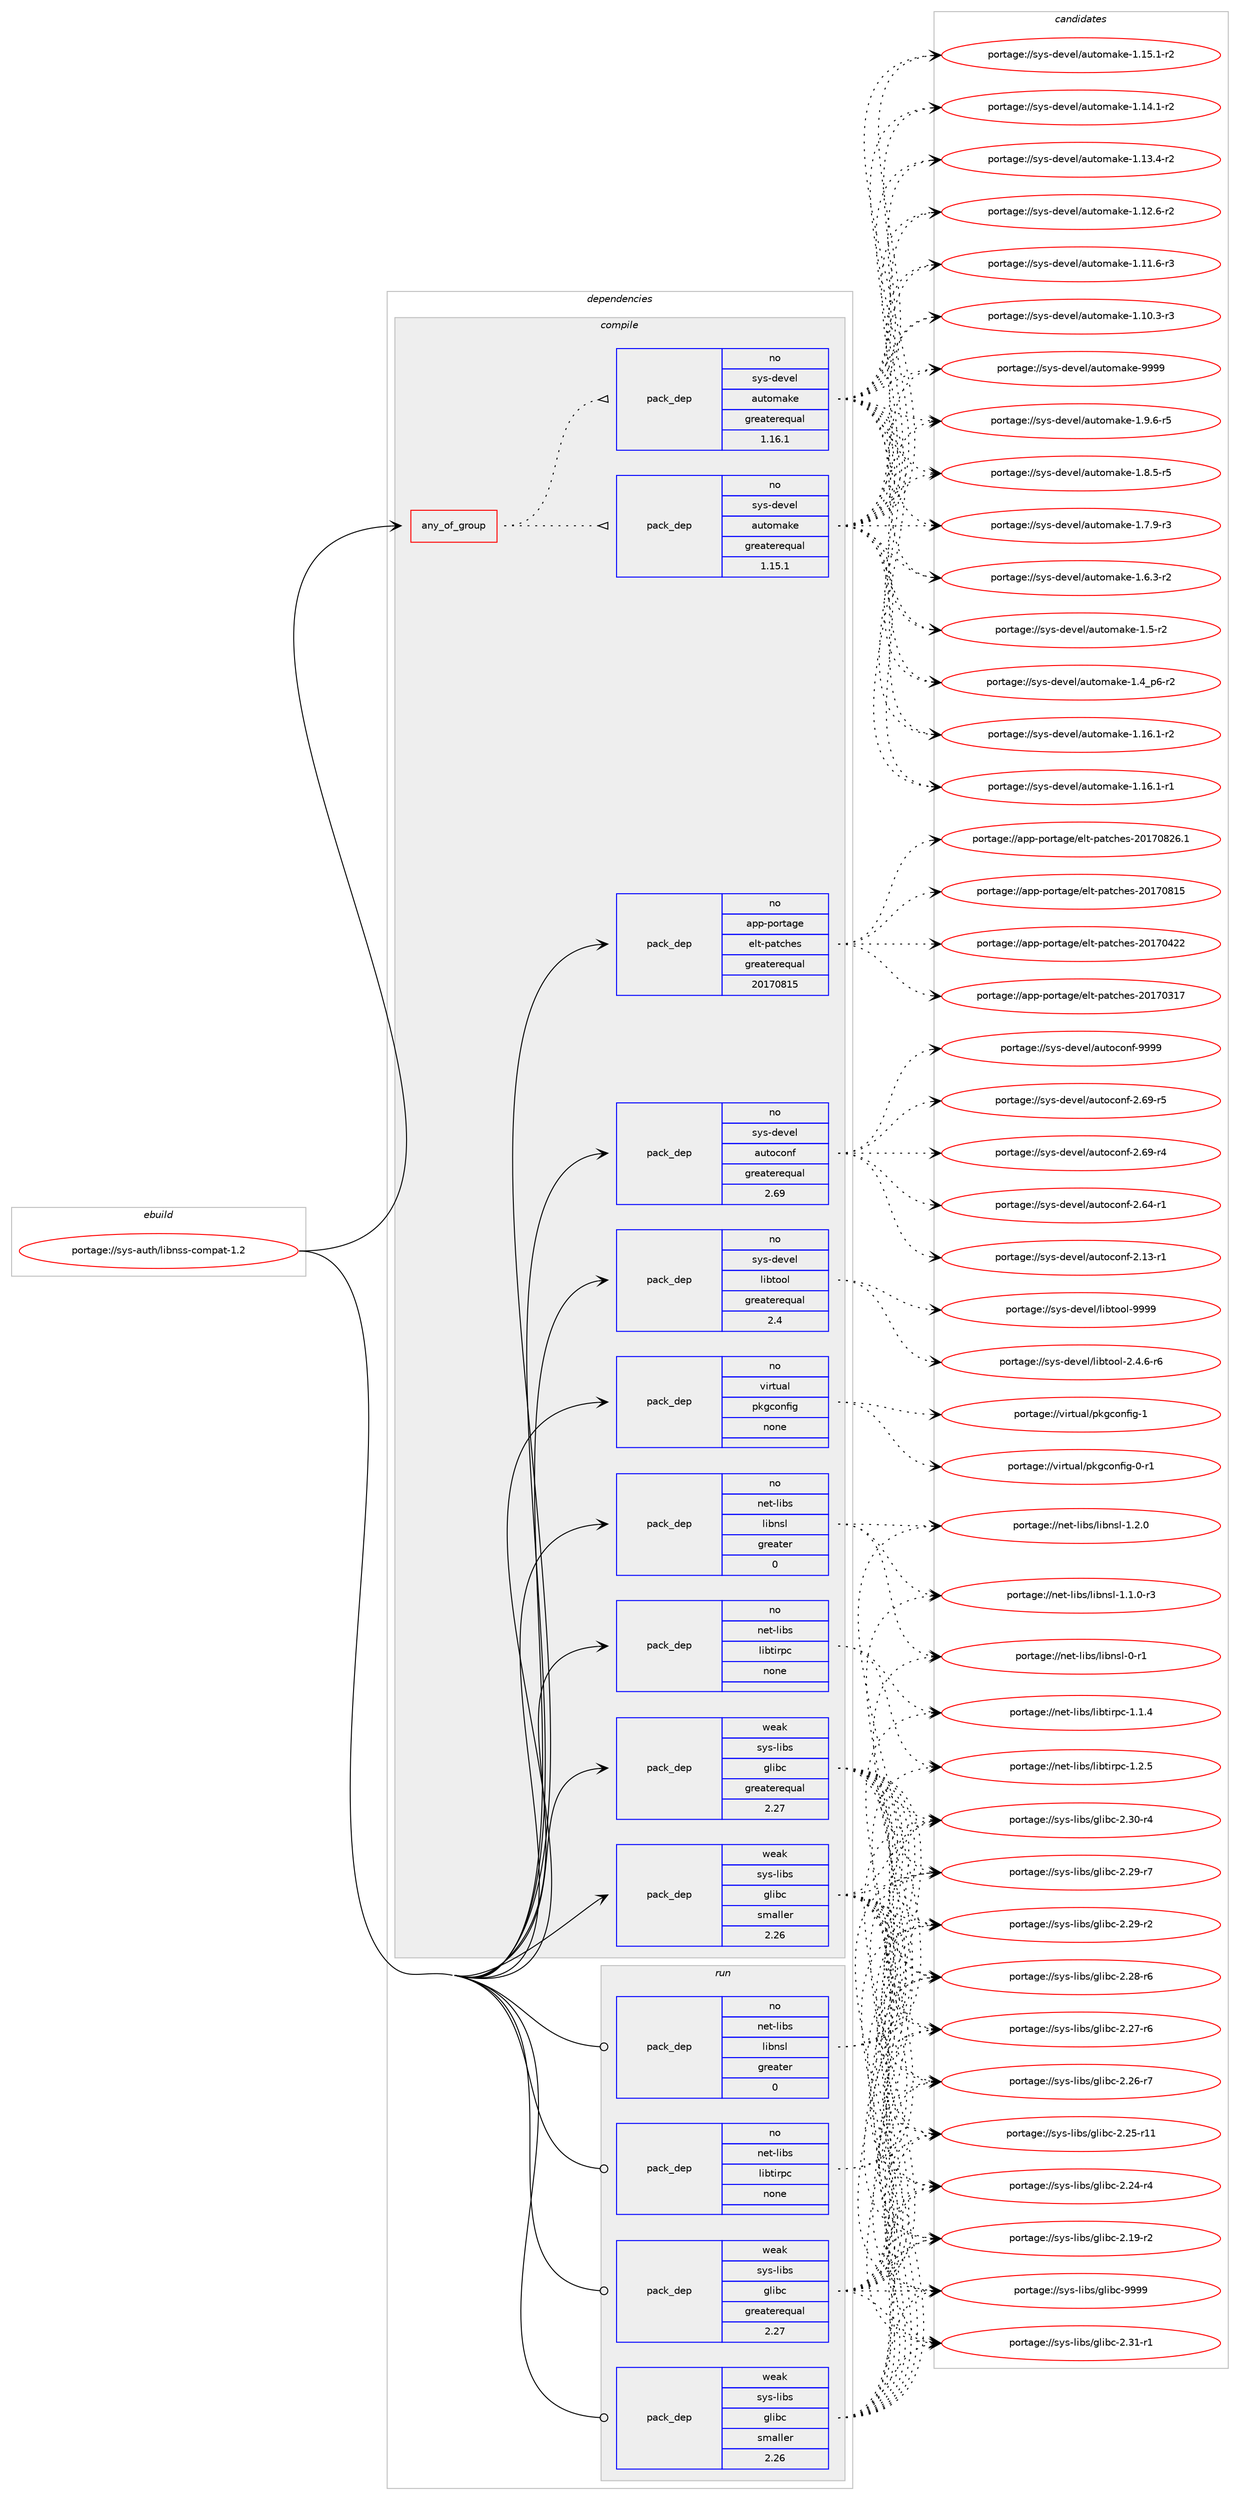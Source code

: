 digraph prolog {

# *************
# Graph options
# *************

newrank=true;
concentrate=true;
compound=true;
graph [rankdir=LR,fontname=Helvetica,fontsize=10,ranksep=1.5];#, ranksep=2.5, nodesep=0.2];
edge  [arrowhead=vee];
node  [fontname=Helvetica,fontsize=10];

# **********
# The ebuild
# **********

subgraph cluster_leftcol {
color=gray;
rank=same;
label=<<i>ebuild</i>>;
id [label="portage://sys-auth/libnss-compat-1.2", color=red, width=4, href="../sys-auth/libnss-compat-1.2.svg"];
}

# ****************
# The dependencies
# ****************

subgraph cluster_midcol {
color=gray;
label=<<i>dependencies</i>>;
subgraph cluster_compile {
fillcolor="#eeeeee";
style=filled;
label=<<i>compile</i>>;
subgraph any692 {
dependency28382 [label=<<TABLE BORDER="0" CELLBORDER="1" CELLSPACING="0" CELLPADDING="4"><TR><TD CELLPADDING="10">any_of_group</TD></TR></TABLE>>, shape=none, color=red];subgraph pack22771 {
dependency28383 [label=<<TABLE BORDER="0" CELLBORDER="1" CELLSPACING="0" CELLPADDING="4" WIDTH="220"><TR><TD ROWSPAN="6" CELLPADDING="30">pack_dep</TD></TR><TR><TD WIDTH="110">no</TD></TR><TR><TD>sys-devel</TD></TR><TR><TD>automake</TD></TR><TR><TD>greaterequal</TD></TR><TR><TD>1.16.1</TD></TR></TABLE>>, shape=none, color=blue];
}
dependency28382:e -> dependency28383:w [weight=20,style="dotted",arrowhead="oinv"];
subgraph pack22772 {
dependency28384 [label=<<TABLE BORDER="0" CELLBORDER="1" CELLSPACING="0" CELLPADDING="4" WIDTH="220"><TR><TD ROWSPAN="6" CELLPADDING="30">pack_dep</TD></TR><TR><TD WIDTH="110">no</TD></TR><TR><TD>sys-devel</TD></TR><TR><TD>automake</TD></TR><TR><TD>greaterequal</TD></TR><TR><TD>1.15.1</TD></TR></TABLE>>, shape=none, color=blue];
}
dependency28382:e -> dependency28384:w [weight=20,style="dotted",arrowhead="oinv"];
}
id:e -> dependency28382:w [weight=20,style="solid",arrowhead="vee"];
subgraph pack22773 {
dependency28385 [label=<<TABLE BORDER="0" CELLBORDER="1" CELLSPACING="0" CELLPADDING="4" WIDTH="220"><TR><TD ROWSPAN="6" CELLPADDING="30">pack_dep</TD></TR><TR><TD WIDTH="110">no</TD></TR><TR><TD>app-portage</TD></TR><TR><TD>elt-patches</TD></TR><TR><TD>greaterequal</TD></TR><TR><TD>20170815</TD></TR></TABLE>>, shape=none, color=blue];
}
id:e -> dependency28385:w [weight=20,style="solid",arrowhead="vee"];
subgraph pack22774 {
dependency28386 [label=<<TABLE BORDER="0" CELLBORDER="1" CELLSPACING="0" CELLPADDING="4" WIDTH="220"><TR><TD ROWSPAN="6" CELLPADDING="30">pack_dep</TD></TR><TR><TD WIDTH="110">no</TD></TR><TR><TD>net-libs</TD></TR><TR><TD>libnsl</TD></TR><TR><TD>greater</TD></TR><TR><TD>0</TD></TR></TABLE>>, shape=none, color=blue];
}
id:e -> dependency28386:w [weight=20,style="solid",arrowhead="vee"];
subgraph pack22775 {
dependency28387 [label=<<TABLE BORDER="0" CELLBORDER="1" CELLSPACING="0" CELLPADDING="4" WIDTH="220"><TR><TD ROWSPAN="6" CELLPADDING="30">pack_dep</TD></TR><TR><TD WIDTH="110">no</TD></TR><TR><TD>net-libs</TD></TR><TR><TD>libtirpc</TD></TR><TR><TD>none</TD></TR><TR><TD></TD></TR></TABLE>>, shape=none, color=blue];
}
id:e -> dependency28387:w [weight=20,style="solid",arrowhead="vee"];
subgraph pack22776 {
dependency28388 [label=<<TABLE BORDER="0" CELLBORDER="1" CELLSPACING="0" CELLPADDING="4" WIDTH="220"><TR><TD ROWSPAN="6" CELLPADDING="30">pack_dep</TD></TR><TR><TD WIDTH="110">no</TD></TR><TR><TD>sys-devel</TD></TR><TR><TD>autoconf</TD></TR><TR><TD>greaterequal</TD></TR><TR><TD>2.69</TD></TR></TABLE>>, shape=none, color=blue];
}
id:e -> dependency28388:w [weight=20,style="solid",arrowhead="vee"];
subgraph pack22777 {
dependency28389 [label=<<TABLE BORDER="0" CELLBORDER="1" CELLSPACING="0" CELLPADDING="4" WIDTH="220"><TR><TD ROWSPAN="6" CELLPADDING="30">pack_dep</TD></TR><TR><TD WIDTH="110">no</TD></TR><TR><TD>sys-devel</TD></TR><TR><TD>libtool</TD></TR><TR><TD>greaterequal</TD></TR><TR><TD>2.4</TD></TR></TABLE>>, shape=none, color=blue];
}
id:e -> dependency28389:w [weight=20,style="solid",arrowhead="vee"];
subgraph pack22778 {
dependency28390 [label=<<TABLE BORDER="0" CELLBORDER="1" CELLSPACING="0" CELLPADDING="4" WIDTH="220"><TR><TD ROWSPAN="6" CELLPADDING="30">pack_dep</TD></TR><TR><TD WIDTH="110">no</TD></TR><TR><TD>virtual</TD></TR><TR><TD>pkgconfig</TD></TR><TR><TD>none</TD></TR><TR><TD></TD></TR></TABLE>>, shape=none, color=blue];
}
id:e -> dependency28390:w [weight=20,style="solid",arrowhead="vee"];
subgraph pack22779 {
dependency28391 [label=<<TABLE BORDER="0" CELLBORDER="1" CELLSPACING="0" CELLPADDING="4" WIDTH="220"><TR><TD ROWSPAN="6" CELLPADDING="30">pack_dep</TD></TR><TR><TD WIDTH="110">weak</TD></TR><TR><TD>sys-libs</TD></TR><TR><TD>glibc</TD></TR><TR><TD>greaterequal</TD></TR><TR><TD>2.27</TD></TR></TABLE>>, shape=none, color=blue];
}
id:e -> dependency28391:w [weight=20,style="solid",arrowhead="vee"];
subgraph pack22780 {
dependency28392 [label=<<TABLE BORDER="0" CELLBORDER="1" CELLSPACING="0" CELLPADDING="4" WIDTH="220"><TR><TD ROWSPAN="6" CELLPADDING="30">pack_dep</TD></TR><TR><TD WIDTH="110">weak</TD></TR><TR><TD>sys-libs</TD></TR><TR><TD>glibc</TD></TR><TR><TD>smaller</TD></TR><TR><TD>2.26</TD></TR></TABLE>>, shape=none, color=blue];
}
id:e -> dependency28392:w [weight=20,style="solid",arrowhead="vee"];
}
subgraph cluster_compileandrun {
fillcolor="#eeeeee";
style=filled;
label=<<i>compile and run</i>>;
}
subgraph cluster_run {
fillcolor="#eeeeee";
style=filled;
label=<<i>run</i>>;
subgraph pack22781 {
dependency28393 [label=<<TABLE BORDER="0" CELLBORDER="1" CELLSPACING="0" CELLPADDING="4" WIDTH="220"><TR><TD ROWSPAN="6" CELLPADDING="30">pack_dep</TD></TR><TR><TD WIDTH="110">no</TD></TR><TR><TD>net-libs</TD></TR><TR><TD>libnsl</TD></TR><TR><TD>greater</TD></TR><TR><TD>0</TD></TR></TABLE>>, shape=none, color=blue];
}
id:e -> dependency28393:w [weight=20,style="solid",arrowhead="odot"];
subgraph pack22782 {
dependency28394 [label=<<TABLE BORDER="0" CELLBORDER="1" CELLSPACING="0" CELLPADDING="4" WIDTH="220"><TR><TD ROWSPAN="6" CELLPADDING="30">pack_dep</TD></TR><TR><TD WIDTH="110">no</TD></TR><TR><TD>net-libs</TD></TR><TR><TD>libtirpc</TD></TR><TR><TD>none</TD></TR><TR><TD></TD></TR></TABLE>>, shape=none, color=blue];
}
id:e -> dependency28394:w [weight=20,style="solid",arrowhead="odot"];
subgraph pack22783 {
dependency28395 [label=<<TABLE BORDER="0" CELLBORDER="1" CELLSPACING="0" CELLPADDING="4" WIDTH="220"><TR><TD ROWSPAN="6" CELLPADDING="30">pack_dep</TD></TR><TR><TD WIDTH="110">weak</TD></TR><TR><TD>sys-libs</TD></TR><TR><TD>glibc</TD></TR><TR><TD>greaterequal</TD></TR><TR><TD>2.27</TD></TR></TABLE>>, shape=none, color=blue];
}
id:e -> dependency28395:w [weight=20,style="solid",arrowhead="odot"];
subgraph pack22784 {
dependency28396 [label=<<TABLE BORDER="0" CELLBORDER="1" CELLSPACING="0" CELLPADDING="4" WIDTH="220"><TR><TD ROWSPAN="6" CELLPADDING="30">pack_dep</TD></TR><TR><TD WIDTH="110">weak</TD></TR><TR><TD>sys-libs</TD></TR><TR><TD>glibc</TD></TR><TR><TD>smaller</TD></TR><TR><TD>2.26</TD></TR></TABLE>>, shape=none, color=blue];
}
id:e -> dependency28396:w [weight=20,style="solid",arrowhead="odot"];
}
}

# **************
# The candidates
# **************

subgraph cluster_choices {
rank=same;
color=gray;
label=<<i>candidates</i>>;

subgraph choice22771 {
color=black;
nodesep=1;
choice115121115451001011181011084797117116111109971071014557575757 [label="portage://sys-devel/automake-9999", color=red, width=4,href="../sys-devel/automake-9999.svg"];
choice115121115451001011181011084797117116111109971071014549465746544511453 [label="portage://sys-devel/automake-1.9.6-r5", color=red, width=4,href="../sys-devel/automake-1.9.6-r5.svg"];
choice115121115451001011181011084797117116111109971071014549465646534511453 [label="portage://sys-devel/automake-1.8.5-r5", color=red, width=4,href="../sys-devel/automake-1.8.5-r5.svg"];
choice115121115451001011181011084797117116111109971071014549465546574511451 [label="portage://sys-devel/automake-1.7.9-r3", color=red, width=4,href="../sys-devel/automake-1.7.9-r3.svg"];
choice115121115451001011181011084797117116111109971071014549465446514511450 [label="portage://sys-devel/automake-1.6.3-r2", color=red, width=4,href="../sys-devel/automake-1.6.3-r2.svg"];
choice11512111545100101118101108479711711611110997107101454946534511450 [label="portage://sys-devel/automake-1.5-r2", color=red, width=4,href="../sys-devel/automake-1.5-r2.svg"];
choice115121115451001011181011084797117116111109971071014549465295112544511450 [label="portage://sys-devel/automake-1.4_p6-r2", color=red, width=4,href="../sys-devel/automake-1.4_p6-r2.svg"];
choice11512111545100101118101108479711711611110997107101454946495446494511450 [label="portage://sys-devel/automake-1.16.1-r2", color=red, width=4,href="../sys-devel/automake-1.16.1-r2.svg"];
choice11512111545100101118101108479711711611110997107101454946495446494511449 [label="portage://sys-devel/automake-1.16.1-r1", color=red, width=4,href="../sys-devel/automake-1.16.1-r1.svg"];
choice11512111545100101118101108479711711611110997107101454946495346494511450 [label="portage://sys-devel/automake-1.15.1-r2", color=red, width=4,href="../sys-devel/automake-1.15.1-r2.svg"];
choice11512111545100101118101108479711711611110997107101454946495246494511450 [label="portage://sys-devel/automake-1.14.1-r2", color=red, width=4,href="../sys-devel/automake-1.14.1-r2.svg"];
choice11512111545100101118101108479711711611110997107101454946495146524511450 [label="portage://sys-devel/automake-1.13.4-r2", color=red, width=4,href="../sys-devel/automake-1.13.4-r2.svg"];
choice11512111545100101118101108479711711611110997107101454946495046544511450 [label="portage://sys-devel/automake-1.12.6-r2", color=red, width=4,href="../sys-devel/automake-1.12.6-r2.svg"];
choice11512111545100101118101108479711711611110997107101454946494946544511451 [label="portage://sys-devel/automake-1.11.6-r3", color=red, width=4,href="../sys-devel/automake-1.11.6-r3.svg"];
choice11512111545100101118101108479711711611110997107101454946494846514511451 [label="portage://sys-devel/automake-1.10.3-r3", color=red, width=4,href="../sys-devel/automake-1.10.3-r3.svg"];
dependency28383:e -> choice115121115451001011181011084797117116111109971071014557575757:w [style=dotted,weight="100"];
dependency28383:e -> choice115121115451001011181011084797117116111109971071014549465746544511453:w [style=dotted,weight="100"];
dependency28383:e -> choice115121115451001011181011084797117116111109971071014549465646534511453:w [style=dotted,weight="100"];
dependency28383:e -> choice115121115451001011181011084797117116111109971071014549465546574511451:w [style=dotted,weight="100"];
dependency28383:e -> choice115121115451001011181011084797117116111109971071014549465446514511450:w [style=dotted,weight="100"];
dependency28383:e -> choice11512111545100101118101108479711711611110997107101454946534511450:w [style=dotted,weight="100"];
dependency28383:e -> choice115121115451001011181011084797117116111109971071014549465295112544511450:w [style=dotted,weight="100"];
dependency28383:e -> choice11512111545100101118101108479711711611110997107101454946495446494511450:w [style=dotted,weight="100"];
dependency28383:e -> choice11512111545100101118101108479711711611110997107101454946495446494511449:w [style=dotted,weight="100"];
dependency28383:e -> choice11512111545100101118101108479711711611110997107101454946495346494511450:w [style=dotted,weight="100"];
dependency28383:e -> choice11512111545100101118101108479711711611110997107101454946495246494511450:w [style=dotted,weight="100"];
dependency28383:e -> choice11512111545100101118101108479711711611110997107101454946495146524511450:w [style=dotted,weight="100"];
dependency28383:e -> choice11512111545100101118101108479711711611110997107101454946495046544511450:w [style=dotted,weight="100"];
dependency28383:e -> choice11512111545100101118101108479711711611110997107101454946494946544511451:w [style=dotted,weight="100"];
dependency28383:e -> choice11512111545100101118101108479711711611110997107101454946494846514511451:w [style=dotted,weight="100"];
}
subgraph choice22772 {
color=black;
nodesep=1;
choice115121115451001011181011084797117116111109971071014557575757 [label="portage://sys-devel/automake-9999", color=red, width=4,href="../sys-devel/automake-9999.svg"];
choice115121115451001011181011084797117116111109971071014549465746544511453 [label="portage://sys-devel/automake-1.9.6-r5", color=red, width=4,href="../sys-devel/automake-1.9.6-r5.svg"];
choice115121115451001011181011084797117116111109971071014549465646534511453 [label="portage://sys-devel/automake-1.8.5-r5", color=red, width=4,href="../sys-devel/automake-1.8.5-r5.svg"];
choice115121115451001011181011084797117116111109971071014549465546574511451 [label="portage://sys-devel/automake-1.7.9-r3", color=red, width=4,href="../sys-devel/automake-1.7.9-r3.svg"];
choice115121115451001011181011084797117116111109971071014549465446514511450 [label="portage://sys-devel/automake-1.6.3-r2", color=red, width=4,href="../sys-devel/automake-1.6.3-r2.svg"];
choice11512111545100101118101108479711711611110997107101454946534511450 [label="portage://sys-devel/automake-1.5-r2", color=red, width=4,href="../sys-devel/automake-1.5-r2.svg"];
choice115121115451001011181011084797117116111109971071014549465295112544511450 [label="portage://sys-devel/automake-1.4_p6-r2", color=red, width=4,href="../sys-devel/automake-1.4_p6-r2.svg"];
choice11512111545100101118101108479711711611110997107101454946495446494511450 [label="portage://sys-devel/automake-1.16.1-r2", color=red, width=4,href="../sys-devel/automake-1.16.1-r2.svg"];
choice11512111545100101118101108479711711611110997107101454946495446494511449 [label="portage://sys-devel/automake-1.16.1-r1", color=red, width=4,href="../sys-devel/automake-1.16.1-r1.svg"];
choice11512111545100101118101108479711711611110997107101454946495346494511450 [label="portage://sys-devel/automake-1.15.1-r2", color=red, width=4,href="../sys-devel/automake-1.15.1-r2.svg"];
choice11512111545100101118101108479711711611110997107101454946495246494511450 [label="portage://sys-devel/automake-1.14.1-r2", color=red, width=4,href="../sys-devel/automake-1.14.1-r2.svg"];
choice11512111545100101118101108479711711611110997107101454946495146524511450 [label="portage://sys-devel/automake-1.13.4-r2", color=red, width=4,href="../sys-devel/automake-1.13.4-r2.svg"];
choice11512111545100101118101108479711711611110997107101454946495046544511450 [label="portage://sys-devel/automake-1.12.6-r2", color=red, width=4,href="../sys-devel/automake-1.12.6-r2.svg"];
choice11512111545100101118101108479711711611110997107101454946494946544511451 [label="portage://sys-devel/automake-1.11.6-r3", color=red, width=4,href="../sys-devel/automake-1.11.6-r3.svg"];
choice11512111545100101118101108479711711611110997107101454946494846514511451 [label="portage://sys-devel/automake-1.10.3-r3", color=red, width=4,href="../sys-devel/automake-1.10.3-r3.svg"];
dependency28384:e -> choice115121115451001011181011084797117116111109971071014557575757:w [style=dotted,weight="100"];
dependency28384:e -> choice115121115451001011181011084797117116111109971071014549465746544511453:w [style=dotted,weight="100"];
dependency28384:e -> choice115121115451001011181011084797117116111109971071014549465646534511453:w [style=dotted,weight="100"];
dependency28384:e -> choice115121115451001011181011084797117116111109971071014549465546574511451:w [style=dotted,weight="100"];
dependency28384:e -> choice115121115451001011181011084797117116111109971071014549465446514511450:w [style=dotted,weight="100"];
dependency28384:e -> choice11512111545100101118101108479711711611110997107101454946534511450:w [style=dotted,weight="100"];
dependency28384:e -> choice115121115451001011181011084797117116111109971071014549465295112544511450:w [style=dotted,weight="100"];
dependency28384:e -> choice11512111545100101118101108479711711611110997107101454946495446494511450:w [style=dotted,weight="100"];
dependency28384:e -> choice11512111545100101118101108479711711611110997107101454946495446494511449:w [style=dotted,weight="100"];
dependency28384:e -> choice11512111545100101118101108479711711611110997107101454946495346494511450:w [style=dotted,weight="100"];
dependency28384:e -> choice11512111545100101118101108479711711611110997107101454946495246494511450:w [style=dotted,weight="100"];
dependency28384:e -> choice11512111545100101118101108479711711611110997107101454946495146524511450:w [style=dotted,weight="100"];
dependency28384:e -> choice11512111545100101118101108479711711611110997107101454946495046544511450:w [style=dotted,weight="100"];
dependency28384:e -> choice11512111545100101118101108479711711611110997107101454946494946544511451:w [style=dotted,weight="100"];
dependency28384:e -> choice11512111545100101118101108479711711611110997107101454946494846514511451:w [style=dotted,weight="100"];
}
subgraph choice22773 {
color=black;
nodesep=1;
choice971121124511211111411697103101471011081164511297116991041011154550484955485650544649 [label="portage://app-portage/elt-patches-20170826.1", color=red, width=4,href="../app-portage/elt-patches-20170826.1.svg"];
choice97112112451121111141169710310147101108116451129711699104101115455048495548564953 [label="portage://app-portage/elt-patches-20170815", color=red, width=4,href="../app-portage/elt-patches-20170815.svg"];
choice97112112451121111141169710310147101108116451129711699104101115455048495548525050 [label="portage://app-portage/elt-patches-20170422", color=red, width=4,href="../app-portage/elt-patches-20170422.svg"];
choice97112112451121111141169710310147101108116451129711699104101115455048495548514955 [label="portage://app-portage/elt-patches-20170317", color=red, width=4,href="../app-portage/elt-patches-20170317.svg"];
dependency28385:e -> choice971121124511211111411697103101471011081164511297116991041011154550484955485650544649:w [style=dotted,weight="100"];
dependency28385:e -> choice97112112451121111141169710310147101108116451129711699104101115455048495548564953:w [style=dotted,weight="100"];
dependency28385:e -> choice97112112451121111141169710310147101108116451129711699104101115455048495548525050:w [style=dotted,weight="100"];
dependency28385:e -> choice97112112451121111141169710310147101108116451129711699104101115455048495548514955:w [style=dotted,weight="100"];
}
subgraph choice22774 {
color=black;
nodesep=1;
choice11010111645108105981154710810598110115108454946504648 [label="portage://net-libs/libnsl-1.2.0", color=red, width=4,href="../net-libs/libnsl-1.2.0.svg"];
choice110101116451081059811547108105981101151084549464946484511451 [label="portage://net-libs/libnsl-1.1.0-r3", color=red, width=4,href="../net-libs/libnsl-1.1.0-r3.svg"];
choice1101011164510810598115471081059811011510845484511449 [label="portage://net-libs/libnsl-0-r1", color=red, width=4,href="../net-libs/libnsl-0-r1.svg"];
dependency28386:e -> choice11010111645108105981154710810598110115108454946504648:w [style=dotted,weight="100"];
dependency28386:e -> choice110101116451081059811547108105981101151084549464946484511451:w [style=dotted,weight="100"];
dependency28386:e -> choice1101011164510810598115471081059811011510845484511449:w [style=dotted,weight="100"];
}
subgraph choice22775 {
color=black;
nodesep=1;
choice1101011164510810598115471081059811610511411299454946504653 [label="portage://net-libs/libtirpc-1.2.5", color=red, width=4,href="../net-libs/libtirpc-1.2.5.svg"];
choice1101011164510810598115471081059811610511411299454946494652 [label="portage://net-libs/libtirpc-1.1.4", color=red, width=4,href="../net-libs/libtirpc-1.1.4.svg"];
dependency28387:e -> choice1101011164510810598115471081059811610511411299454946504653:w [style=dotted,weight="100"];
dependency28387:e -> choice1101011164510810598115471081059811610511411299454946494652:w [style=dotted,weight="100"];
}
subgraph choice22776 {
color=black;
nodesep=1;
choice115121115451001011181011084797117116111991111101024557575757 [label="portage://sys-devel/autoconf-9999", color=red, width=4,href="../sys-devel/autoconf-9999.svg"];
choice1151211154510010111810110847971171161119911111010245504654574511453 [label="portage://sys-devel/autoconf-2.69-r5", color=red, width=4,href="../sys-devel/autoconf-2.69-r5.svg"];
choice1151211154510010111810110847971171161119911111010245504654574511452 [label="portage://sys-devel/autoconf-2.69-r4", color=red, width=4,href="../sys-devel/autoconf-2.69-r4.svg"];
choice1151211154510010111810110847971171161119911111010245504654524511449 [label="portage://sys-devel/autoconf-2.64-r1", color=red, width=4,href="../sys-devel/autoconf-2.64-r1.svg"];
choice1151211154510010111810110847971171161119911111010245504649514511449 [label="portage://sys-devel/autoconf-2.13-r1", color=red, width=4,href="../sys-devel/autoconf-2.13-r1.svg"];
dependency28388:e -> choice115121115451001011181011084797117116111991111101024557575757:w [style=dotted,weight="100"];
dependency28388:e -> choice1151211154510010111810110847971171161119911111010245504654574511453:w [style=dotted,weight="100"];
dependency28388:e -> choice1151211154510010111810110847971171161119911111010245504654574511452:w [style=dotted,weight="100"];
dependency28388:e -> choice1151211154510010111810110847971171161119911111010245504654524511449:w [style=dotted,weight="100"];
dependency28388:e -> choice1151211154510010111810110847971171161119911111010245504649514511449:w [style=dotted,weight="100"];
}
subgraph choice22777 {
color=black;
nodesep=1;
choice1151211154510010111810110847108105981161111111084557575757 [label="portage://sys-devel/libtool-9999", color=red, width=4,href="../sys-devel/libtool-9999.svg"];
choice1151211154510010111810110847108105981161111111084550465246544511454 [label="portage://sys-devel/libtool-2.4.6-r6", color=red, width=4,href="../sys-devel/libtool-2.4.6-r6.svg"];
dependency28389:e -> choice1151211154510010111810110847108105981161111111084557575757:w [style=dotted,weight="100"];
dependency28389:e -> choice1151211154510010111810110847108105981161111111084550465246544511454:w [style=dotted,weight="100"];
}
subgraph choice22778 {
color=black;
nodesep=1;
choice1181051141161179710847112107103991111101021051034549 [label="portage://virtual/pkgconfig-1", color=red, width=4,href="../virtual/pkgconfig-1.svg"];
choice11810511411611797108471121071039911111010210510345484511449 [label="portage://virtual/pkgconfig-0-r1", color=red, width=4,href="../virtual/pkgconfig-0-r1.svg"];
dependency28390:e -> choice1181051141161179710847112107103991111101021051034549:w [style=dotted,weight="100"];
dependency28390:e -> choice11810511411611797108471121071039911111010210510345484511449:w [style=dotted,weight="100"];
}
subgraph choice22779 {
color=black;
nodesep=1;
choice11512111545108105981154710310810598994557575757 [label="portage://sys-libs/glibc-9999", color=red, width=4,href="../sys-libs/glibc-9999.svg"];
choice115121115451081059811547103108105989945504651494511449 [label="portage://sys-libs/glibc-2.31-r1", color=red, width=4,href="../sys-libs/glibc-2.31-r1.svg"];
choice115121115451081059811547103108105989945504651484511452 [label="portage://sys-libs/glibc-2.30-r4", color=red, width=4,href="../sys-libs/glibc-2.30-r4.svg"];
choice115121115451081059811547103108105989945504650574511455 [label="portage://sys-libs/glibc-2.29-r7", color=red, width=4,href="../sys-libs/glibc-2.29-r7.svg"];
choice115121115451081059811547103108105989945504650574511450 [label="portage://sys-libs/glibc-2.29-r2", color=red, width=4,href="../sys-libs/glibc-2.29-r2.svg"];
choice115121115451081059811547103108105989945504650564511454 [label="portage://sys-libs/glibc-2.28-r6", color=red, width=4,href="../sys-libs/glibc-2.28-r6.svg"];
choice115121115451081059811547103108105989945504650554511454 [label="portage://sys-libs/glibc-2.27-r6", color=red, width=4,href="../sys-libs/glibc-2.27-r6.svg"];
choice115121115451081059811547103108105989945504650544511455 [label="portage://sys-libs/glibc-2.26-r7", color=red, width=4,href="../sys-libs/glibc-2.26-r7.svg"];
choice11512111545108105981154710310810598994550465053451144949 [label="portage://sys-libs/glibc-2.25-r11", color=red, width=4,href="../sys-libs/glibc-2.25-r11.svg"];
choice115121115451081059811547103108105989945504650524511452 [label="portage://sys-libs/glibc-2.24-r4", color=red, width=4,href="../sys-libs/glibc-2.24-r4.svg"];
choice115121115451081059811547103108105989945504649574511450 [label="portage://sys-libs/glibc-2.19-r2", color=red, width=4,href="../sys-libs/glibc-2.19-r2.svg"];
dependency28391:e -> choice11512111545108105981154710310810598994557575757:w [style=dotted,weight="100"];
dependency28391:e -> choice115121115451081059811547103108105989945504651494511449:w [style=dotted,weight="100"];
dependency28391:e -> choice115121115451081059811547103108105989945504651484511452:w [style=dotted,weight="100"];
dependency28391:e -> choice115121115451081059811547103108105989945504650574511455:w [style=dotted,weight="100"];
dependency28391:e -> choice115121115451081059811547103108105989945504650574511450:w [style=dotted,weight="100"];
dependency28391:e -> choice115121115451081059811547103108105989945504650564511454:w [style=dotted,weight="100"];
dependency28391:e -> choice115121115451081059811547103108105989945504650554511454:w [style=dotted,weight="100"];
dependency28391:e -> choice115121115451081059811547103108105989945504650544511455:w [style=dotted,weight="100"];
dependency28391:e -> choice11512111545108105981154710310810598994550465053451144949:w [style=dotted,weight="100"];
dependency28391:e -> choice115121115451081059811547103108105989945504650524511452:w [style=dotted,weight="100"];
dependency28391:e -> choice115121115451081059811547103108105989945504649574511450:w [style=dotted,weight="100"];
}
subgraph choice22780 {
color=black;
nodesep=1;
choice11512111545108105981154710310810598994557575757 [label="portage://sys-libs/glibc-9999", color=red, width=4,href="../sys-libs/glibc-9999.svg"];
choice115121115451081059811547103108105989945504651494511449 [label="portage://sys-libs/glibc-2.31-r1", color=red, width=4,href="../sys-libs/glibc-2.31-r1.svg"];
choice115121115451081059811547103108105989945504651484511452 [label="portage://sys-libs/glibc-2.30-r4", color=red, width=4,href="../sys-libs/glibc-2.30-r4.svg"];
choice115121115451081059811547103108105989945504650574511455 [label="portage://sys-libs/glibc-2.29-r7", color=red, width=4,href="../sys-libs/glibc-2.29-r7.svg"];
choice115121115451081059811547103108105989945504650574511450 [label="portage://sys-libs/glibc-2.29-r2", color=red, width=4,href="../sys-libs/glibc-2.29-r2.svg"];
choice115121115451081059811547103108105989945504650564511454 [label="portage://sys-libs/glibc-2.28-r6", color=red, width=4,href="../sys-libs/glibc-2.28-r6.svg"];
choice115121115451081059811547103108105989945504650554511454 [label="portage://sys-libs/glibc-2.27-r6", color=red, width=4,href="../sys-libs/glibc-2.27-r6.svg"];
choice115121115451081059811547103108105989945504650544511455 [label="portage://sys-libs/glibc-2.26-r7", color=red, width=4,href="../sys-libs/glibc-2.26-r7.svg"];
choice11512111545108105981154710310810598994550465053451144949 [label="portage://sys-libs/glibc-2.25-r11", color=red, width=4,href="../sys-libs/glibc-2.25-r11.svg"];
choice115121115451081059811547103108105989945504650524511452 [label="portage://sys-libs/glibc-2.24-r4", color=red, width=4,href="../sys-libs/glibc-2.24-r4.svg"];
choice115121115451081059811547103108105989945504649574511450 [label="portage://sys-libs/glibc-2.19-r2", color=red, width=4,href="../sys-libs/glibc-2.19-r2.svg"];
dependency28392:e -> choice11512111545108105981154710310810598994557575757:w [style=dotted,weight="100"];
dependency28392:e -> choice115121115451081059811547103108105989945504651494511449:w [style=dotted,weight="100"];
dependency28392:e -> choice115121115451081059811547103108105989945504651484511452:w [style=dotted,weight="100"];
dependency28392:e -> choice115121115451081059811547103108105989945504650574511455:w [style=dotted,weight="100"];
dependency28392:e -> choice115121115451081059811547103108105989945504650574511450:w [style=dotted,weight="100"];
dependency28392:e -> choice115121115451081059811547103108105989945504650564511454:w [style=dotted,weight="100"];
dependency28392:e -> choice115121115451081059811547103108105989945504650554511454:w [style=dotted,weight="100"];
dependency28392:e -> choice115121115451081059811547103108105989945504650544511455:w [style=dotted,weight="100"];
dependency28392:e -> choice11512111545108105981154710310810598994550465053451144949:w [style=dotted,weight="100"];
dependency28392:e -> choice115121115451081059811547103108105989945504650524511452:w [style=dotted,weight="100"];
dependency28392:e -> choice115121115451081059811547103108105989945504649574511450:w [style=dotted,weight="100"];
}
subgraph choice22781 {
color=black;
nodesep=1;
choice11010111645108105981154710810598110115108454946504648 [label="portage://net-libs/libnsl-1.2.0", color=red, width=4,href="../net-libs/libnsl-1.2.0.svg"];
choice110101116451081059811547108105981101151084549464946484511451 [label="portage://net-libs/libnsl-1.1.0-r3", color=red, width=4,href="../net-libs/libnsl-1.1.0-r3.svg"];
choice1101011164510810598115471081059811011510845484511449 [label="portage://net-libs/libnsl-0-r1", color=red, width=4,href="../net-libs/libnsl-0-r1.svg"];
dependency28393:e -> choice11010111645108105981154710810598110115108454946504648:w [style=dotted,weight="100"];
dependency28393:e -> choice110101116451081059811547108105981101151084549464946484511451:w [style=dotted,weight="100"];
dependency28393:e -> choice1101011164510810598115471081059811011510845484511449:w [style=dotted,weight="100"];
}
subgraph choice22782 {
color=black;
nodesep=1;
choice1101011164510810598115471081059811610511411299454946504653 [label="portage://net-libs/libtirpc-1.2.5", color=red, width=4,href="../net-libs/libtirpc-1.2.5.svg"];
choice1101011164510810598115471081059811610511411299454946494652 [label="portage://net-libs/libtirpc-1.1.4", color=red, width=4,href="../net-libs/libtirpc-1.1.4.svg"];
dependency28394:e -> choice1101011164510810598115471081059811610511411299454946504653:w [style=dotted,weight="100"];
dependency28394:e -> choice1101011164510810598115471081059811610511411299454946494652:w [style=dotted,weight="100"];
}
subgraph choice22783 {
color=black;
nodesep=1;
choice11512111545108105981154710310810598994557575757 [label="portage://sys-libs/glibc-9999", color=red, width=4,href="../sys-libs/glibc-9999.svg"];
choice115121115451081059811547103108105989945504651494511449 [label="portage://sys-libs/glibc-2.31-r1", color=red, width=4,href="../sys-libs/glibc-2.31-r1.svg"];
choice115121115451081059811547103108105989945504651484511452 [label="portage://sys-libs/glibc-2.30-r4", color=red, width=4,href="../sys-libs/glibc-2.30-r4.svg"];
choice115121115451081059811547103108105989945504650574511455 [label="portage://sys-libs/glibc-2.29-r7", color=red, width=4,href="../sys-libs/glibc-2.29-r7.svg"];
choice115121115451081059811547103108105989945504650574511450 [label="portage://sys-libs/glibc-2.29-r2", color=red, width=4,href="../sys-libs/glibc-2.29-r2.svg"];
choice115121115451081059811547103108105989945504650564511454 [label="portage://sys-libs/glibc-2.28-r6", color=red, width=4,href="../sys-libs/glibc-2.28-r6.svg"];
choice115121115451081059811547103108105989945504650554511454 [label="portage://sys-libs/glibc-2.27-r6", color=red, width=4,href="../sys-libs/glibc-2.27-r6.svg"];
choice115121115451081059811547103108105989945504650544511455 [label="portage://sys-libs/glibc-2.26-r7", color=red, width=4,href="../sys-libs/glibc-2.26-r7.svg"];
choice11512111545108105981154710310810598994550465053451144949 [label="portage://sys-libs/glibc-2.25-r11", color=red, width=4,href="../sys-libs/glibc-2.25-r11.svg"];
choice115121115451081059811547103108105989945504650524511452 [label="portage://sys-libs/glibc-2.24-r4", color=red, width=4,href="../sys-libs/glibc-2.24-r4.svg"];
choice115121115451081059811547103108105989945504649574511450 [label="portage://sys-libs/glibc-2.19-r2", color=red, width=4,href="../sys-libs/glibc-2.19-r2.svg"];
dependency28395:e -> choice11512111545108105981154710310810598994557575757:w [style=dotted,weight="100"];
dependency28395:e -> choice115121115451081059811547103108105989945504651494511449:w [style=dotted,weight="100"];
dependency28395:e -> choice115121115451081059811547103108105989945504651484511452:w [style=dotted,weight="100"];
dependency28395:e -> choice115121115451081059811547103108105989945504650574511455:w [style=dotted,weight="100"];
dependency28395:e -> choice115121115451081059811547103108105989945504650574511450:w [style=dotted,weight="100"];
dependency28395:e -> choice115121115451081059811547103108105989945504650564511454:w [style=dotted,weight="100"];
dependency28395:e -> choice115121115451081059811547103108105989945504650554511454:w [style=dotted,weight="100"];
dependency28395:e -> choice115121115451081059811547103108105989945504650544511455:w [style=dotted,weight="100"];
dependency28395:e -> choice11512111545108105981154710310810598994550465053451144949:w [style=dotted,weight="100"];
dependency28395:e -> choice115121115451081059811547103108105989945504650524511452:w [style=dotted,weight="100"];
dependency28395:e -> choice115121115451081059811547103108105989945504649574511450:w [style=dotted,weight="100"];
}
subgraph choice22784 {
color=black;
nodesep=1;
choice11512111545108105981154710310810598994557575757 [label="portage://sys-libs/glibc-9999", color=red, width=4,href="../sys-libs/glibc-9999.svg"];
choice115121115451081059811547103108105989945504651494511449 [label="portage://sys-libs/glibc-2.31-r1", color=red, width=4,href="../sys-libs/glibc-2.31-r1.svg"];
choice115121115451081059811547103108105989945504651484511452 [label="portage://sys-libs/glibc-2.30-r4", color=red, width=4,href="../sys-libs/glibc-2.30-r4.svg"];
choice115121115451081059811547103108105989945504650574511455 [label="portage://sys-libs/glibc-2.29-r7", color=red, width=4,href="../sys-libs/glibc-2.29-r7.svg"];
choice115121115451081059811547103108105989945504650574511450 [label="portage://sys-libs/glibc-2.29-r2", color=red, width=4,href="../sys-libs/glibc-2.29-r2.svg"];
choice115121115451081059811547103108105989945504650564511454 [label="portage://sys-libs/glibc-2.28-r6", color=red, width=4,href="../sys-libs/glibc-2.28-r6.svg"];
choice115121115451081059811547103108105989945504650554511454 [label="portage://sys-libs/glibc-2.27-r6", color=red, width=4,href="../sys-libs/glibc-2.27-r6.svg"];
choice115121115451081059811547103108105989945504650544511455 [label="portage://sys-libs/glibc-2.26-r7", color=red, width=4,href="../sys-libs/glibc-2.26-r7.svg"];
choice11512111545108105981154710310810598994550465053451144949 [label="portage://sys-libs/glibc-2.25-r11", color=red, width=4,href="../sys-libs/glibc-2.25-r11.svg"];
choice115121115451081059811547103108105989945504650524511452 [label="portage://sys-libs/glibc-2.24-r4", color=red, width=4,href="../sys-libs/glibc-2.24-r4.svg"];
choice115121115451081059811547103108105989945504649574511450 [label="portage://sys-libs/glibc-2.19-r2", color=red, width=4,href="../sys-libs/glibc-2.19-r2.svg"];
dependency28396:e -> choice11512111545108105981154710310810598994557575757:w [style=dotted,weight="100"];
dependency28396:e -> choice115121115451081059811547103108105989945504651494511449:w [style=dotted,weight="100"];
dependency28396:e -> choice115121115451081059811547103108105989945504651484511452:w [style=dotted,weight="100"];
dependency28396:e -> choice115121115451081059811547103108105989945504650574511455:w [style=dotted,weight="100"];
dependency28396:e -> choice115121115451081059811547103108105989945504650574511450:w [style=dotted,weight="100"];
dependency28396:e -> choice115121115451081059811547103108105989945504650564511454:w [style=dotted,weight="100"];
dependency28396:e -> choice115121115451081059811547103108105989945504650554511454:w [style=dotted,weight="100"];
dependency28396:e -> choice115121115451081059811547103108105989945504650544511455:w [style=dotted,weight="100"];
dependency28396:e -> choice11512111545108105981154710310810598994550465053451144949:w [style=dotted,weight="100"];
dependency28396:e -> choice115121115451081059811547103108105989945504650524511452:w [style=dotted,weight="100"];
dependency28396:e -> choice115121115451081059811547103108105989945504649574511450:w [style=dotted,weight="100"];
}
}

}
